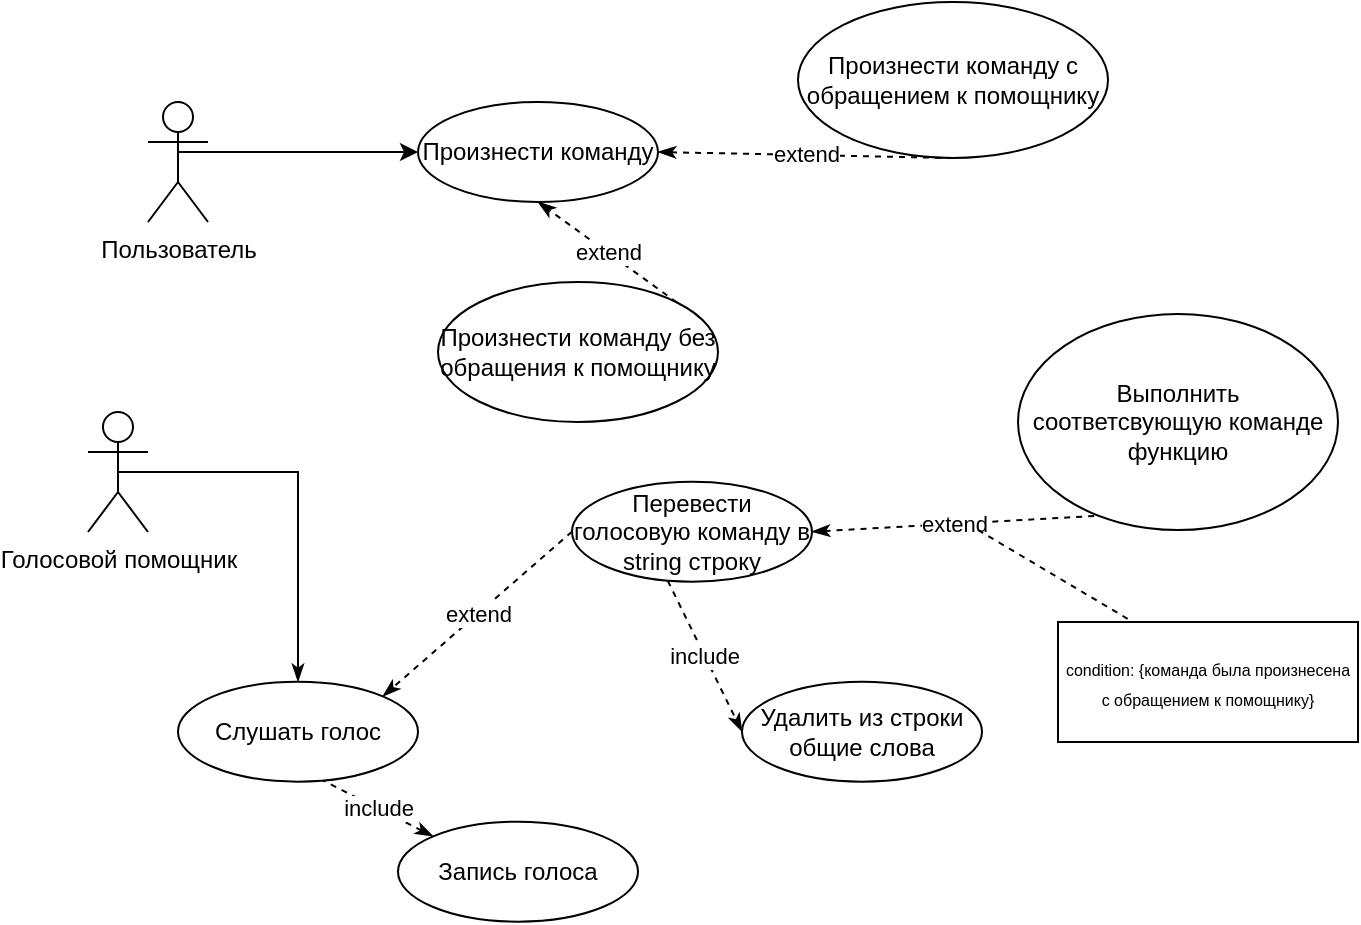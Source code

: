 <mxfile version="13.4.5" type="device"><diagram id="UQF6hsKaJX9ZX-vaZpuc" name="Page-1"><mxGraphModel dx="768" dy="482" grid="1" gridSize="10" guides="1" tooltips="1" connect="1" arrows="1" fold="1" page="1" pageScale="1" pageWidth="827" pageHeight="1169" math="0" shadow="0"><root><mxCell id="0"/><mxCell id="1" parent="0"/><mxCell id="rjuVstDNKMj3Mmj2tCNV-5" style="edgeStyle=orthogonalEdgeStyle;rounded=0;orthogonalLoop=1;jettySize=auto;html=1;exitX=0.5;exitY=0.5;exitDx=0;exitDy=0;exitPerimeter=0;entryX=0;entryY=0.5;entryDx=0;entryDy=0;" parent="1" source="rjuVstDNKMj3Mmj2tCNV-1" target="rjuVstDNKMj3Mmj2tCNV-4" edge="1"><mxGeometry relative="1" as="geometry"><Array as="points"><mxPoint x="210" y="115"/></Array></mxGeometry></mxCell><mxCell id="rjuVstDNKMj3Mmj2tCNV-1" value="Пользователь&lt;br&gt;" style="shape=umlActor;verticalLabelPosition=bottom;labelBackgroundColor=#ffffff;verticalAlign=top;html=1;outlineConnect=0;" parent="1" vertex="1"><mxGeometry x="195" y="90" width="30" height="60" as="geometry"/></mxCell><mxCell id="rjuVstDNKMj3Mmj2tCNV-4" value="Произнести команду" style="ellipse;whiteSpace=wrap;html=1;" parent="1" vertex="1"><mxGeometry x="330" y="90" width="120" height="50" as="geometry"/></mxCell><mxCell id="rjuVstDNKMj3Mmj2tCNV-9" value="Произнести команду без обращения к помощнику" style="ellipse;whiteSpace=wrap;html=1;" parent="1" vertex="1"><mxGeometry x="340" y="180" width="140" height="70" as="geometry"/></mxCell><mxCell id="rjuVstDNKMj3Mmj2tCNV-10" value="Произнести команду с обращением к помощнику&lt;br&gt;" style="ellipse;whiteSpace=wrap;html=1;" parent="1" vertex="1"><mxGeometry x="520" y="40" width="155" height="78" as="geometry"/></mxCell><mxCell id="rjuVstDNKMj3Mmj2tCNV-15" value="Перевести голосовую команду в string строку" style="ellipse;whiteSpace=wrap;html=1;" parent="1" vertex="1"><mxGeometry x="407" y="279.833" width="120" height="50" as="geometry"/></mxCell><mxCell id="rjuVstDNKMj3Mmj2tCNV-16" value="Удалить из строки общие слова" style="ellipse;whiteSpace=wrap;html=1;" parent="1" vertex="1"><mxGeometry x="492" y="379.833" width="120" height="50" as="geometry"/></mxCell><mxCell id="rjuVstDNKMj3Mmj2tCNV-17" value="Выполнить соответсвующую команде функцию" style="ellipse;whiteSpace=wrap;html=1;" parent="1" vertex="1"><mxGeometry x="630" y="196" width="160" height="108" as="geometry"/></mxCell><mxCell id="rjuVstDNKMj3Mmj2tCNV-32" style="edgeStyle=orthogonalEdgeStyle;rounded=0;orthogonalLoop=1;jettySize=auto;html=1;exitX=0.5;exitY=0.5;exitDx=0;exitDy=0;exitPerimeter=0;entryX=0.5;entryY=0;entryDx=0;entryDy=0;endArrow=classicThin;endFill=1;" parent="1" source="rjuVstDNKMj3Mmj2tCNV-23" target="rjuVstDNKMj3Mmj2tCNV-24" edge="1"><mxGeometry relative="1" as="geometry"/></mxCell><mxCell id="rjuVstDNKMj3Mmj2tCNV-23" value="Голосовой помощник&lt;br&gt;" style="shape=umlActor;verticalLabelPosition=bottom;labelBackgroundColor=#ffffff;verticalAlign=top;html=1;outlineConnect=0;" parent="1" vertex="1"><mxGeometry x="165.0" y="245" width="30" height="60" as="geometry"/></mxCell><mxCell id="rjuVstDNKMj3Mmj2tCNV-24" value="Слушать голос" style="ellipse;whiteSpace=wrap;html=1;" parent="1" vertex="1"><mxGeometry x="210" y="379.833" width="120" height="50" as="geometry"/></mxCell><mxCell id="rjuVstDNKMj3Mmj2tCNV-34" value="extend" style="endArrow=classicThin;dashed=1;html=1;endFill=1;entryX=1;entryY=0.5;entryDx=0;entryDy=0;exitX=0.238;exitY=0.935;exitDx=0;exitDy=0;exitPerimeter=0;" parent="1" source="rjuVstDNKMj3Mmj2tCNV-17" target="rjuVstDNKMj3Mmj2tCNV-15" edge="1"><mxGeometry width="50" height="50" relative="1" as="geometry"><mxPoint x="600" y="300" as="sourcePoint"/><mxPoint x="505" y="262.5" as="targetPoint"/></mxGeometry></mxCell><mxCell id="rjuVstDNKMj3Mmj2tCNV-35" value="include" style="endArrow=classicThin;dashed=1;html=1;endFill=1;entryX=0;entryY=0.5;entryDx=0;entryDy=0;exitX=0.399;exitY=0.991;exitDx=0;exitDy=0;exitPerimeter=0;" parent="1" source="rjuVstDNKMj3Mmj2tCNV-15" target="rjuVstDNKMj3Mmj2tCNV-16" edge="1"><mxGeometry width="50" height="50" relative="1" as="geometry"><mxPoint x="442" y="330" as="sourcePoint"/><mxPoint x="352" y="280" as="targetPoint"/></mxGeometry></mxCell><mxCell id="rjuVstDNKMj3Mmj2tCNV-36" value="extend" style="endArrow=classicThin;dashed=1;html=1;endFill=1;entryX=1;entryY=0;entryDx=0;entryDy=0;exitX=0;exitY=0.5;exitDx=0;exitDy=0;" parent="1" source="rjuVstDNKMj3Mmj2tCNV-15" target="rjuVstDNKMj3Mmj2tCNV-24" edge="1"><mxGeometry width="50" height="50" relative="1" as="geometry"><mxPoint x="330" y="290" as="sourcePoint"/><mxPoint x="415" y="305" as="targetPoint"/></mxGeometry></mxCell><mxCell id="rjuVstDNKMj3Mmj2tCNV-37" value="" style="endArrow=none;dashed=1;html=1;" parent="1" target="rjuVstDNKMj3Mmj2tCNV-38" edge="1"><mxGeometry width="50" height="50" relative="1" as="geometry"><mxPoint x="670" y="350" as="sourcePoint"/><mxPoint x="620" y="300" as="targetPoint"/></mxGeometry></mxCell><mxCell id="rjuVstDNKMj3Mmj2tCNV-38" value="&lt;font style=&quot;font-size: 8px&quot;&gt;condition: {команда была произнесена с обращением к помощнику}&lt;/font&gt;" style="rounded=0;whiteSpace=wrap;html=1;" parent="1" vertex="1"><mxGeometry x="650" y="350" width="150" height="60" as="geometry"/></mxCell><mxCell id="rjuVstDNKMj3Mmj2tCNV-39" value="" style="endArrow=none;dashed=1;html=1;entryX=0.25;entryY=0;entryDx=0;entryDy=0;" parent="1" target="rjuVstDNKMj3Mmj2tCNV-38" edge="1"><mxGeometry width="50" height="50" relative="1" as="geometry"><mxPoint x="610" y="304" as="sourcePoint"/><mxPoint x="665" y="354" as="targetPoint"/></mxGeometry></mxCell><mxCell id="rjuVstDNKMj3Mmj2tCNV-40" value="Запись голоса" style="ellipse;whiteSpace=wrap;html=1;" parent="1" vertex="1"><mxGeometry x="320" y="449.833" width="120" height="50" as="geometry"/></mxCell><mxCell id="rjuVstDNKMj3Mmj2tCNV-41" value="include" style="endArrow=none;dashed=1;html=1;entryX=0.606;entryY=0.99;entryDx=0;entryDy=0;entryPerimeter=0;exitX=0;exitY=0;exitDx=0;exitDy=0;endFill=0;startArrow=classicThin;startFill=1;" parent="1" source="rjuVstDNKMj3Mmj2tCNV-40" target="rjuVstDNKMj3Mmj2tCNV-24" edge="1"><mxGeometry width="50" height="50" relative="1" as="geometry"><mxPoint x="260" y="490" as="sourcePoint"/><mxPoint x="310" y="440" as="targetPoint"/></mxGeometry></mxCell><mxCell id="ZVFdoGfClUpeqrqcxCLu-1" value="extend" style="endArrow=classicThin;dashed=1;html=1;endFill=1;entryX=1;entryY=0.5;entryDx=0;entryDy=0;exitX=0.5;exitY=1;exitDx=0;exitDy=0;" edge="1" parent="1" source="rjuVstDNKMj3Mmj2tCNV-10" target="rjuVstDNKMj3Mmj2tCNV-4"><mxGeometry width="50" height="50" relative="1" as="geometry"><mxPoint x="505" y="113.673" as="sourcePoint"/><mxPoint x="410.426" y="195.996" as="targetPoint"/></mxGeometry></mxCell><mxCell id="ZVFdoGfClUpeqrqcxCLu-2" value="extend" style="endArrow=classicThin;dashed=1;html=1;endFill=1;entryX=0.5;entryY=1;entryDx=0;entryDy=0;exitX=1;exitY=0;exitDx=0;exitDy=0;" edge="1" parent="1" source="rjuVstDNKMj3Mmj2tCNV-9" target="rjuVstDNKMj3Mmj2tCNV-4"><mxGeometry width="50" height="50" relative="1" as="geometry"><mxPoint x="289.57" y="208.843" as="sourcePoint"/><mxPoint x="194.996" y="291.166" as="targetPoint"/></mxGeometry></mxCell></root></mxGraphModel></diagram></mxfile>